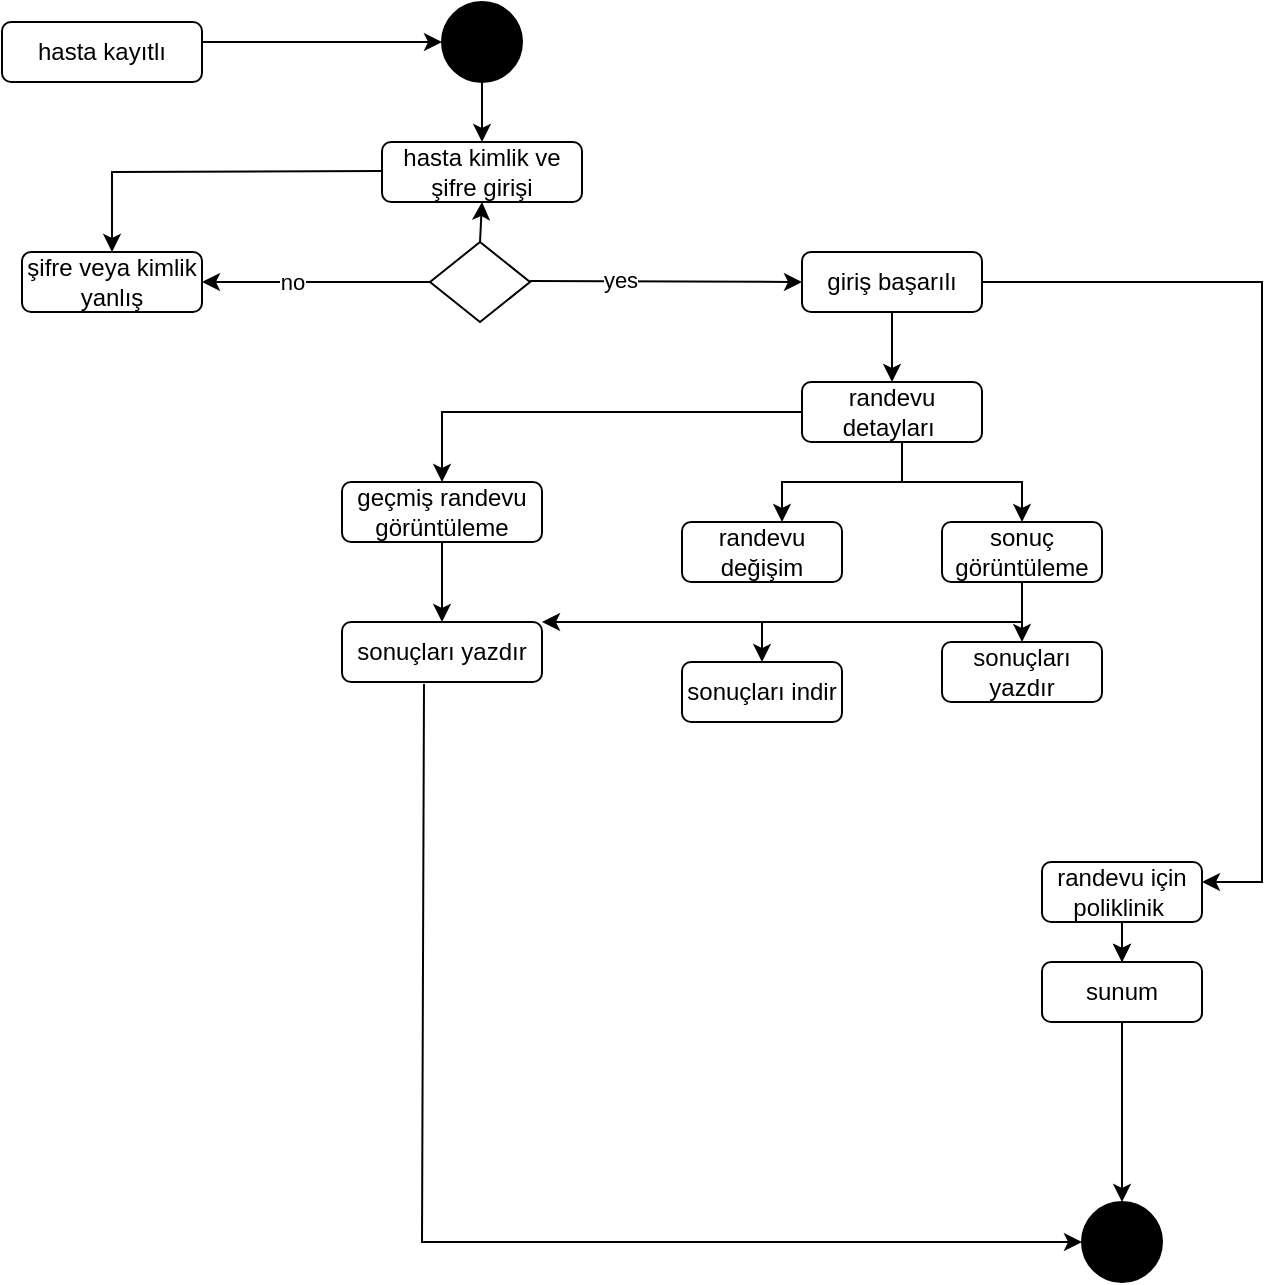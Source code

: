<mxfile version="20.5.1" type="github">
  <diagram id="C5RBs43oDa-KdzZeNtuy" name="Page-1">
    <mxGraphModel dx="868" dy="442" grid="1" gridSize="10" guides="1" tooltips="1" connect="1" arrows="1" fold="1" page="1" pageScale="1" pageWidth="827" pageHeight="1169" math="0" shadow="0">
      <root>
        <mxCell id="WIyWlLk6GJQsqaUBKTNV-0" />
        <mxCell id="WIyWlLk6GJQsqaUBKTNV-1" parent="WIyWlLk6GJQsqaUBKTNV-0" />
        <mxCell id="pj72tMP_Biux62q7rv48-0" value="hasta kimlik ve şifre girişi" style="rounded=1;whiteSpace=wrap;html=1;" vertex="1" parent="WIyWlLk6GJQsqaUBKTNV-1">
          <mxGeometry x="340" y="100" width="100" height="30" as="geometry" />
        </mxCell>
        <mxCell id="pj72tMP_Biux62q7rv48-1" value="" style="ellipse;whiteSpace=wrap;html=1;aspect=fixed;fillColor=#000000;" vertex="1" parent="WIyWlLk6GJQsqaUBKTNV-1">
          <mxGeometry x="370" y="30" width="40" height="40" as="geometry" />
        </mxCell>
        <mxCell id="pj72tMP_Biux62q7rv48-2" value="" style="endArrow=classic;html=1;rounded=0;exitX=0.5;exitY=1;exitDx=0;exitDy=0;" edge="1" parent="WIyWlLk6GJQsqaUBKTNV-1" source="pj72tMP_Biux62q7rv48-1">
          <mxGeometry width="50" height="50" relative="1" as="geometry">
            <mxPoint x="390" y="240" as="sourcePoint" />
            <mxPoint x="390" y="100" as="targetPoint" />
          </mxGeometry>
        </mxCell>
        <mxCell id="pj72tMP_Biux62q7rv48-3" value="" style="endArrow=classic;html=1;rounded=0;" edge="1" parent="WIyWlLk6GJQsqaUBKTNV-1">
          <mxGeometry width="50" height="50" relative="1" as="geometry">
            <mxPoint x="250" y="50" as="sourcePoint" />
            <mxPoint x="370" y="50" as="targetPoint" />
          </mxGeometry>
        </mxCell>
        <mxCell id="pj72tMP_Biux62q7rv48-4" value="hasta kayıtlı" style="rounded=1;whiteSpace=wrap;html=1;fillColor=#FFFFFF;" vertex="1" parent="WIyWlLk6GJQsqaUBKTNV-1">
          <mxGeometry x="150" y="40" width="100" height="30" as="geometry" />
        </mxCell>
        <mxCell id="pj72tMP_Biux62q7rv48-5" value="" style="endArrow=classic;html=1;rounded=0;entryX=0.5;entryY=0;entryDx=0;entryDy=0;" edge="1" parent="WIyWlLk6GJQsqaUBKTNV-1" target="pj72tMP_Biux62q7rv48-6">
          <mxGeometry width="50" height="50" relative="1" as="geometry">
            <mxPoint x="340" y="114.5" as="sourcePoint" />
            <mxPoint x="210" y="140" as="targetPoint" />
            <Array as="points">
              <mxPoint x="205" y="115" />
            </Array>
          </mxGeometry>
        </mxCell>
        <mxCell id="pj72tMP_Biux62q7rv48-6" value="şifre veya kimlik yanlış" style="rounded=1;whiteSpace=wrap;html=1;fillColor=#FFFFFF;" vertex="1" parent="WIyWlLk6GJQsqaUBKTNV-1">
          <mxGeometry x="160" y="155" width="90" height="30" as="geometry" />
        </mxCell>
        <mxCell id="pj72tMP_Biux62q7rv48-7" value="" style="endArrow=classic;html=1;rounded=0;entryX=1;entryY=0.5;entryDx=0;entryDy=0;exitX=0;exitY=0.5;exitDx=0;exitDy=0;" edge="1" parent="WIyWlLk6GJQsqaUBKTNV-1" source="pj72tMP_Biux62q7rv48-8" target="pj72tMP_Biux62q7rv48-6">
          <mxGeometry width="50" height="50" relative="1" as="geometry">
            <mxPoint x="360" y="170" as="sourcePoint" />
            <mxPoint x="440" y="190" as="targetPoint" />
          </mxGeometry>
        </mxCell>
        <mxCell id="pj72tMP_Biux62q7rv48-45" value="no" style="edgeLabel;html=1;align=center;verticalAlign=middle;resizable=0;points=[];" vertex="1" connectable="0" parent="pj72tMP_Biux62q7rv48-7">
          <mxGeometry x="0.21" relative="1" as="geometry">
            <mxPoint as="offset" />
          </mxGeometry>
        </mxCell>
        <mxCell id="pj72tMP_Biux62q7rv48-8" value="" style="rhombus;whiteSpace=wrap;html=1;fillColor=#FFFFFF;" vertex="1" parent="WIyWlLk6GJQsqaUBKTNV-1">
          <mxGeometry x="364" y="150" width="50" height="40" as="geometry" />
        </mxCell>
        <mxCell id="pj72tMP_Biux62q7rv48-9" value="" style="endArrow=classic;html=1;rounded=0;exitX=0.5;exitY=0;exitDx=0;exitDy=0;entryX=0.5;entryY=1;entryDx=0;entryDy=0;" edge="1" parent="WIyWlLk6GJQsqaUBKTNV-1" source="pj72tMP_Biux62q7rv48-8" target="pj72tMP_Biux62q7rv48-0">
          <mxGeometry width="50" height="50" relative="1" as="geometry">
            <mxPoint x="390" y="240" as="sourcePoint" />
            <mxPoint x="440" y="190" as="targetPoint" />
          </mxGeometry>
        </mxCell>
        <mxCell id="pj72tMP_Biux62q7rv48-13" value="" style="endArrow=classic;html=1;rounded=0;entryX=0;entryY=0.5;entryDx=0;entryDy=0;" edge="1" parent="WIyWlLk6GJQsqaUBKTNV-1" target="pj72tMP_Biux62q7rv48-16">
          <mxGeometry width="50" height="50" relative="1" as="geometry">
            <mxPoint x="414" y="169.5" as="sourcePoint" />
            <mxPoint x="544" y="169.5" as="targetPoint" />
          </mxGeometry>
        </mxCell>
        <mxCell id="pj72tMP_Biux62q7rv48-46" value="yes" style="edgeLabel;html=1;align=center;verticalAlign=middle;resizable=0;points=[];" vertex="1" connectable="0" parent="pj72tMP_Biux62q7rv48-13">
          <mxGeometry x="-0.338" y="1" relative="1" as="geometry">
            <mxPoint as="offset" />
          </mxGeometry>
        </mxCell>
        <mxCell id="pj72tMP_Biux62q7rv48-16" value="giriş başarılı" style="rounded=1;whiteSpace=wrap;html=1;fillColor=#FFFFFF;" vertex="1" parent="WIyWlLk6GJQsqaUBKTNV-1">
          <mxGeometry x="550" y="155" width="90" height="30" as="geometry" />
        </mxCell>
        <mxCell id="pj72tMP_Biux62q7rv48-17" value="" style="endArrow=classic;html=1;rounded=0;exitX=1;exitY=0.5;exitDx=0;exitDy=0;" edge="1" parent="WIyWlLk6GJQsqaUBKTNV-1" source="pj72tMP_Biux62q7rv48-16">
          <mxGeometry width="50" height="50" relative="1" as="geometry">
            <mxPoint x="700" y="185" as="sourcePoint" />
            <mxPoint x="750" y="470" as="targetPoint" />
            <Array as="points">
              <mxPoint x="780" y="170" />
              <mxPoint x="780" y="470" />
            </Array>
          </mxGeometry>
        </mxCell>
        <mxCell id="pj72tMP_Biux62q7rv48-19" value="randevu detayları&amp;nbsp;" style="rounded=1;whiteSpace=wrap;html=1;fillColor=#FFFFFF;" vertex="1" parent="WIyWlLk6GJQsqaUBKTNV-1">
          <mxGeometry x="550" y="220" width="90" height="30" as="geometry" />
        </mxCell>
        <mxCell id="pj72tMP_Biux62q7rv48-20" value="" style="endArrow=classic;html=1;rounded=0;exitX=0.5;exitY=1;exitDx=0;exitDy=0;" edge="1" parent="WIyWlLk6GJQsqaUBKTNV-1" source="pj72tMP_Biux62q7rv48-16">
          <mxGeometry width="50" height="50" relative="1" as="geometry">
            <mxPoint x="590" y="300" as="sourcePoint" />
            <mxPoint x="595" y="220" as="targetPoint" />
          </mxGeometry>
        </mxCell>
        <mxCell id="pj72tMP_Biux62q7rv48-21" value="" style="endArrow=classic;html=1;rounded=0;" edge="1" parent="WIyWlLk6GJQsqaUBKTNV-1" target="pj72tMP_Biux62q7rv48-22">
          <mxGeometry width="50" height="50" relative="1" as="geometry">
            <mxPoint x="550" y="235" as="sourcePoint" />
            <mxPoint x="370" y="260" as="targetPoint" />
            <Array as="points">
              <mxPoint x="370" y="235" />
            </Array>
          </mxGeometry>
        </mxCell>
        <mxCell id="pj72tMP_Biux62q7rv48-22" value="geçmiş randevu görüntüleme" style="rounded=1;whiteSpace=wrap;html=1;fillColor=#FFFFFF;" vertex="1" parent="WIyWlLk6GJQsqaUBKTNV-1">
          <mxGeometry x="320" y="270" width="100" height="30" as="geometry" />
        </mxCell>
        <mxCell id="pj72tMP_Biux62q7rv48-23" value="" style="endArrow=classic;html=1;rounded=0;exitX=0.5;exitY=1;exitDx=0;exitDy=0;entryX=0.5;entryY=0;entryDx=0;entryDy=0;" edge="1" parent="WIyWlLk6GJQsqaUBKTNV-1" source="pj72tMP_Biux62q7rv48-22" target="pj72tMP_Biux62q7rv48-25">
          <mxGeometry width="50" height="50" relative="1" as="geometry">
            <mxPoint x="410" y="360" as="sourcePoint" />
            <mxPoint x="370" y="320" as="targetPoint" />
          </mxGeometry>
        </mxCell>
        <mxCell id="pj72tMP_Biux62q7rv48-25" value="sonuçları yazdır" style="rounded=1;whiteSpace=wrap;html=1;fillColor=#FFFFFF;" vertex="1" parent="WIyWlLk6GJQsqaUBKTNV-1">
          <mxGeometry x="320" y="340" width="100" height="30" as="geometry" />
        </mxCell>
        <mxCell id="pj72tMP_Biux62q7rv48-26" value="" style="endArrow=none;html=1;rounded=0;" edge="1" parent="WIyWlLk6GJQsqaUBKTNV-1">
          <mxGeometry width="50" height="50" relative="1" as="geometry">
            <mxPoint x="600" y="270" as="sourcePoint" />
            <mxPoint x="600" y="250" as="targetPoint" />
          </mxGeometry>
        </mxCell>
        <mxCell id="pj72tMP_Biux62q7rv48-27" value="" style="endArrow=classic;html=1;rounded=0;" edge="1" parent="WIyWlLk6GJQsqaUBKTNV-1">
          <mxGeometry width="50" height="50" relative="1" as="geometry">
            <mxPoint x="600" y="270" as="sourcePoint" />
            <mxPoint x="660" y="290" as="targetPoint" />
            <Array as="points">
              <mxPoint x="660" y="270" />
            </Array>
          </mxGeometry>
        </mxCell>
        <mxCell id="pj72tMP_Biux62q7rv48-28" value="" style="endArrow=classic;html=1;rounded=0;" edge="1" parent="WIyWlLk6GJQsqaUBKTNV-1">
          <mxGeometry width="50" height="50" relative="1" as="geometry">
            <mxPoint x="600" y="270" as="sourcePoint" />
            <mxPoint x="540" y="290" as="targetPoint" />
            <Array as="points">
              <mxPoint x="540" y="270" />
            </Array>
          </mxGeometry>
        </mxCell>
        <mxCell id="pj72tMP_Biux62q7rv48-30" value="randevu değişim" style="rounded=1;whiteSpace=wrap;html=1;fillColor=#FFFFFF;" vertex="1" parent="WIyWlLk6GJQsqaUBKTNV-1">
          <mxGeometry x="490" y="290" width="80" height="30" as="geometry" />
        </mxCell>
        <mxCell id="pj72tMP_Biux62q7rv48-32" value="sonuç görüntüleme" style="rounded=1;whiteSpace=wrap;html=1;fillColor=#FFFFFF;" vertex="1" parent="WIyWlLk6GJQsqaUBKTNV-1">
          <mxGeometry x="620" y="290" width="80" height="30" as="geometry" />
        </mxCell>
        <mxCell id="pj72tMP_Biux62q7rv48-33" value="" style="endArrow=classic;html=1;rounded=0;" edge="1" parent="WIyWlLk6GJQsqaUBKTNV-1" target="pj72tMP_Biux62q7rv48-34">
          <mxGeometry width="50" height="50" relative="1" as="geometry">
            <mxPoint x="660" y="320" as="sourcePoint" />
            <mxPoint x="660" y="350" as="targetPoint" />
          </mxGeometry>
        </mxCell>
        <mxCell id="pj72tMP_Biux62q7rv48-34" value="sonuçları yazdır" style="rounded=1;whiteSpace=wrap;html=1;fillColor=#FFFFFF;" vertex="1" parent="WIyWlLk6GJQsqaUBKTNV-1">
          <mxGeometry x="620" y="350" width="80" height="30" as="geometry" />
        </mxCell>
        <mxCell id="pj72tMP_Biux62q7rv48-35" value="" style="endArrow=classic;html=1;rounded=0;entryX=1;entryY=0;entryDx=0;entryDy=0;" edge="1" parent="WIyWlLk6GJQsqaUBKTNV-1" target="pj72tMP_Biux62q7rv48-25">
          <mxGeometry width="50" height="50" relative="1" as="geometry">
            <mxPoint x="660" y="340" as="sourcePoint" />
            <mxPoint x="580" y="350" as="targetPoint" />
          </mxGeometry>
        </mxCell>
        <mxCell id="pj72tMP_Biux62q7rv48-36" value="" style="endArrow=classic;html=1;rounded=0;" edge="1" parent="WIyWlLk6GJQsqaUBKTNV-1" target="pj72tMP_Biux62q7rv48-37">
          <mxGeometry width="50" height="50" relative="1" as="geometry">
            <mxPoint x="530" y="340" as="sourcePoint" />
            <mxPoint x="530" y="360" as="targetPoint" />
          </mxGeometry>
        </mxCell>
        <mxCell id="pj72tMP_Biux62q7rv48-37" value="sonuçları indir" style="rounded=1;whiteSpace=wrap;html=1;fillColor=#FFFFFF;" vertex="1" parent="WIyWlLk6GJQsqaUBKTNV-1">
          <mxGeometry x="490" y="360" width="80" height="30" as="geometry" />
        </mxCell>
        <mxCell id="pj72tMP_Biux62q7rv48-44" value="" style="edgeStyle=orthogonalEdgeStyle;rounded=0;orthogonalLoop=1;jettySize=auto;html=1;" edge="1" parent="WIyWlLk6GJQsqaUBKTNV-1" source="pj72tMP_Biux62q7rv48-38" target="pj72tMP_Biux62q7rv48-40">
          <mxGeometry relative="1" as="geometry" />
        </mxCell>
        <mxCell id="pj72tMP_Biux62q7rv48-38" value="randevu için poliklinik&amp;nbsp;" style="rounded=1;whiteSpace=wrap;html=1;fillColor=#FFFFFF;" vertex="1" parent="WIyWlLk6GJQsqaUBKTNV-1">
          <mxGeometry x="670" y="460" width="80" height="30" as="geometry" />
        </mxCell>
        <mxCell id="pj72tMP_Biux62q7rv48-39" value="" style="endArrow=classic;html=1;rounded=0;exitX=0.5;exitY=1;exitDx=0;exitDy=0;" edge="1" parent="WIyWlLk6GJQsqaUBKTNV-1" source="pj72tMP_Biux62q7rv48-38" target="pj72tMP_Biux62q7rv48-40">
          <mxGeometry width="50" height="50" relative="1" as="geometry">
            <mxPoint x="750" y="540" as="sourcePoint" />
            <mxPoint x="710" y="520" as="targetPoint" />
          </mxGeometry>
        </mxCell>
        <mxCell id="pj72tMP_Biux62q7rv48-40" value="sunum" style="rounded=1;whiteSpace=wrap;html=1;fillColor=#FFFFFF;" vertex="1" parent="WIyWlLk6GJQsqaUBKTNV-1">
          <mxGeometry x="670" y="510" width="80" height="30" as="geometry" />
        </mxCell>
        <mxCell id="pj72tMP_Biux62q7rv48-41" value="" style="endArrow=classic;html=1;rounded=0;exitX=0.41;exitY=1.033;exitDx=0;exitDy=0;exitPerimeter=0;" edge="1" parent="WIyWlLk6GJQsqaUBKTNV-1" source="pj72tMP_Biux62q7rv48-25">
          <mxGeometry width="50" height="50" relative="1" as="geometry">
            <mxPoint x="370" y="560" as="sourcePoint" />
            <mxPoint x="690" y="650" as="targetPoint" />
            <Array as="points">
              <mxPoint x="360" y="650" />
            </Array>
          </mxGeometry>
        </mxCell>
        <mxCell id="pj72tMP_Biux62q7rv48-42" value="" style="endArrow=classic;html=1;rounded=0;exitX=0.5;exitY=1;exitDx=0;exitDy=0;" edge="1" parent="WIyWlLk6GJQsqaUBKTNV-1" source="pj72tMP_Biux62q7rv48-40" target="pj72tMP_Biux62q7rv48-43">
          <mxGeometry width="50" height="50" relative="1" as="geometry">
            <mxPoint x="700" y="609.5" as="sourcePoint" />
            <mxPoint x="710" y="600" as="targetPoint" />
          </mxGeometry>
        </mxCell>
        <mxCell id="pj72tMP_Biux62q7rv48-43" value="" style="ellipse;whiteSpace=wrap;html=1;aspect=fixed;fillColor=#000000;" vertex="1" parent="WIyWlLk6GJQsqaUBKTNV-1">
          <mxGeometry x="690" y="630" width="40" height="40" as="geometry" />
        </mxCell>
      </root>
    </mxGraphModel>
  </diagram>
</mxfile>
